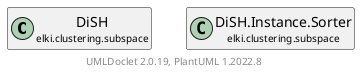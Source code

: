 @startuml
    remove .*\.(Instance|Par|Parameterizer|Factory)$
    set namespaceSeparator none
    hide empty fields
    hide empty methods

    class "<size:14>DiSH.Instance\n<size:10>elki.clustering.subspace" as elki.clustering.subspace.DiSH.Instance [[DiSH.Instance.html]] {
        -relation: Relation<? extends NumberVector>
        -clusterOrder: ArrayModifiableDBIDs
        -correlationValue: WritableIntegerDataStore
        -commonPreferenceVectors: WritableDataStore<long[]>
        -tmpIds: ArrayModifiableDBIDs
        -tmpCorrelation: WritableIntegerDataStore
        -tmpDistance: WritableDoubleDataStore
        ~tmpcomp: Comparator<DBIDRef>
        #preferenceVectors: WritableDataStore<long[]>
        -tmpPreferenceVectors: WritableDataStore<long[]>
        +Instance(Relation<? extends NumberVector>)
        +run(): DiSHClusterOrder
        -determinePreferenceVector(ModifiableDBIDs[], StringBuilder): long[]
        -determinePreferenceVectorByApriori(ModifiableDBIDs[], StringBuilder): long[]
        -determinePreferenceVectorByMaxIntersection(ModifiableDBIDs[], StringBuilder): long[]
        -max(Map<Integer, ModifiableDBIDs>): int
        -maxIntersection(Map<Integer, ModifiableDBIDs>, ModifiableDBIDs): int
        #buildResult(): DiSHClusterOrder
        #initialDBID(DBIDRef): void
        #expandDBID(DBIDRef): void
        +compare(DBIDRef, DBIDRef): int
        #getLogger(): Logging
    }

    abstract class "<size:14>GeneralizedOPTICS.Instance\n<size:10>elki.clustering.optics" as elki.clustering.optics.GeneralizedOPTICS.Instance<DiSHClusterOrder> [[../optics/GeneralizedOPTICS.Instance.html]] {
        {abstract} #initialDBID(DBIDRef): void
        {abstract} #expandDBID(DBIDRef): void
        {abstract} #buildResult(): DiSHClusterOrder
        {abstract} #getLogger(): Logging
    }
    class "<size:14>DiSH\n<size:10>elki.clustering.subspace" as elki.clustering.subspace.DiSH [[DiSH.html]]
    class "<size:14>DiSH.Instance.Sorter\n<size:10>elki.clustering.subspace" as elki.clustering.subspace.DiSH.Instance.Sorter [[DiSH.Instance.Sorter.html]]

    elki.clustering.optics.GeneralizedOPTICS.Instance <|-- elki.clustering.subspace.DiSH.Instance
    elki.clustering.subspace.DiSH +-- elki.clustering.subspace.DiSH.Instance
    elki.clustering.subspace.DiSH.Instance +-- elki.clustering.subspace.DiSH.Instance.Sorter

    center footer UMLDoclet 2.0.19, PlantUML 1.2022.8
@enduml

